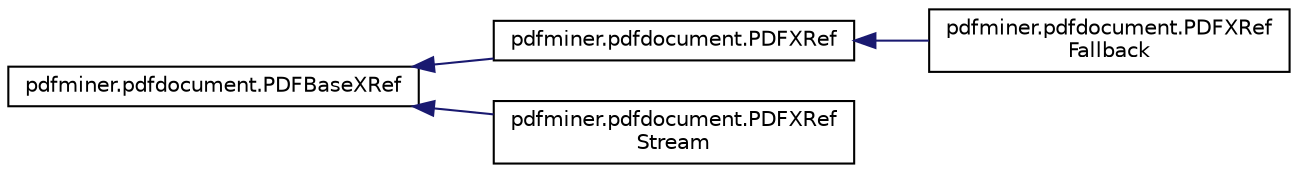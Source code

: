 digraph "Graphical Class Hierarchy"
{
 // LATEX_PDF_SIZE
  edge [fontname="Helvetica",fontsize="10",labelfontname="Helvetica",labelfontsize="10"];
  node [fontname="Helvetica",fontsize="10",shape=record];
  rankdir="LR";
  Node0 [label="pdfminer.pdfdocument.PDFBaseXRef",height=0.2,width=0.4,color="black", fillcolor="white", style="filled",URL="$classpdfminer_1_1pdfdocument_1_1PDFBaseXRef.html",tooltip=" "];
  Node0 -> Node1 [dir="back",color="midnightblue",fontsize="10",style="solid",fontname="Helvetica"];
  Node1 [label="pdfminer.pdfdocument.PDFXRef",height=0.2,width=0.4,color="black", fillcolor="white", style="filled",URL="$classpdfminer_1_1pdfdocument_1_1PDFXRef.html",tooltip=" "];
  Node1 -> Node2 [dir="back",color="midnightblue",fontsize="10",style="solid",fontname="Helvetica"];
  Node2 [label="pdfminer.pdfdocument.PDFXRef\lFallback",height=0.2,width=0.4,color="black", fillcolor="white", style="filled",URL="$classpdfminer_1_1pdfdocument_1_1PDFXRefFallback.html",tooltip=" "];
  Node0 -> Node3 [dir="back",color="midnightblue",fontsize="10",style="solid",fontname="Helvetica"];
  Node3 [label="pdfminer.pdfdocument.PDFXRef\lStream",height=0.2,width=0.4,color="black", fillcolor="white", style="filled",URL="$classpdfminer_1_1pdfdocument_1_1PDFXRefStream.html",tooltip=" "];
}
